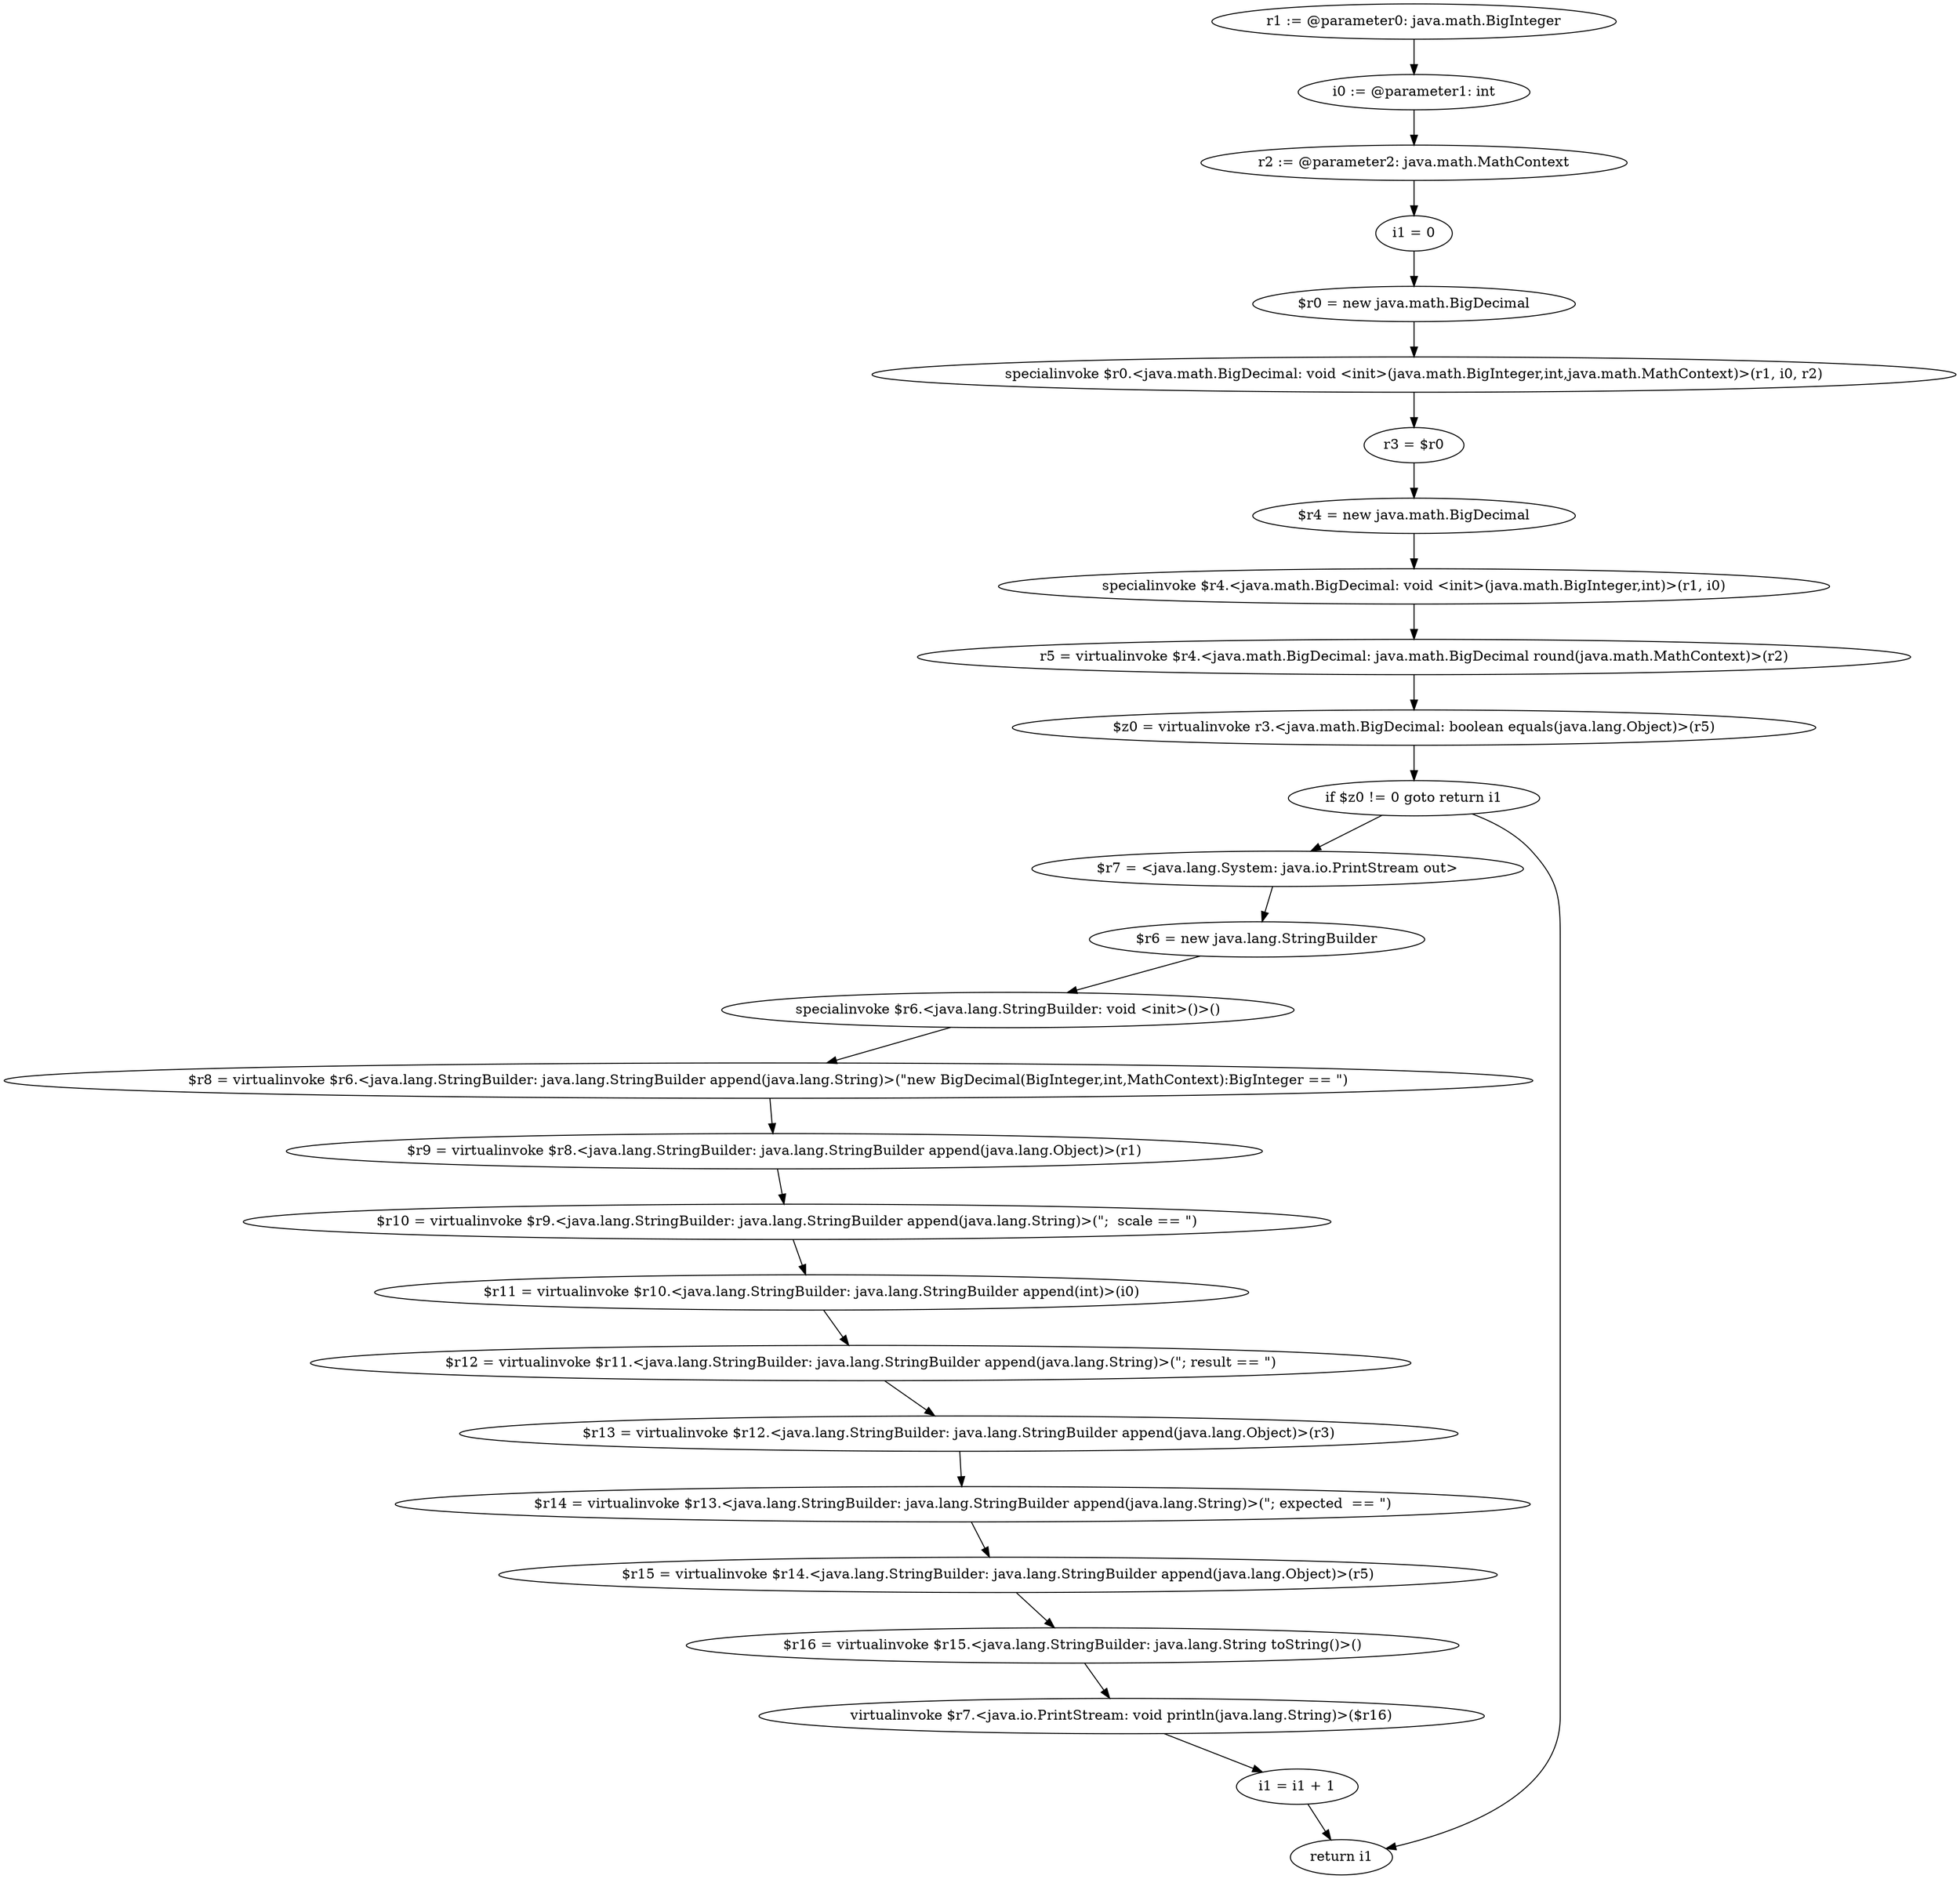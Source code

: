 digraph "unitGraph" {
    "r1 := @parameter0: java.math.BigInteger"
    "i0 := @parameter1: int"
    "r2 := @parameter2: java.math.MathContext"
    "i1 = 0"
    "$r0 = new java.math.BigDecimal"
    "specialinvoke $r0.<java.math.BigDecimal: void <init>(java.math.BigInteger,int,java.math.MathContext)>(r1, i0, r2)"
    "r3 = $r0"
    "$r4 = new java.math.BigDecimal"
    "specialinvoke $r4.<java.math.BigDecimal: void <init>(java.math.BigInteger,int)>(r1, i0)"
    "r5 = virtualinvoke $r4.<java.math.BigDecimal: java.math.BigDecimal round(java.math.MathContext)>(r2)"
    "$z0 = virtualinvoke r3.<java.math.BigDecimal: boolean equals(java.lang.Object)>(r5)"
    "if $z0 != 0 goto return i1"
    "$r7 = <java.lang.System: java.io.PrintStream out>"
    "$r6 = new java.lang.StringBuilder"
    "specialinvoke $r6.<java.lang.StringBuilder: void <init>()>()"
    "$r8 = virtualinvoke $r6.<java.lang.StringBuilder: java.lang.StringBuilder append(java.lang.String)>(\"new BigDecimal(BigInteger,int,MathContext):BigInteger == \")"
    "$r9 = virtualinvoke $r8.<java.lang.StringBuilder: java.lang.StringBuilder append(java.lang.Object)>(r1)"
    "$r10 = virtualinvoke $r9.<java.lang.StringBuilder: java.lang.StringBuilder append(java.lang.String)>(\";  scale == \")"
    "$r11 = virtualinvoke $r10.<java.lang.StringBuilder: java.lang.StringBuilder append(int)>(i0)"
    "$r12 = virtualinvoke $r11.<java.lang.StringBuilder: java.lang.StringBuilder append(java.lang.String)>(\"; result == \")"
    "$r13 = virtualinvoke $r12.<java.lang.StringBuilder: java.lang.StringBuilder append(java.lang.Object)>(r3)"
    "$r14 = virtualinvoke $r13.<java.lang.StringBuilder: java.lang.StringBuilder append(java.lang.String)>(\"; expected  == \")"
    "$r15 = virtualinvoke $r14.<java.lang.StringBuilder: java.lang.StringBuilder append(java.lang.Object)>(r5)"
    "$r16 = virtualinvoke $r15.<java.lang.StringBuilder: java.lang.String toString()>()"
    "virtualinvoke $r7.<java.io.PrintStream: void println(java.lang.String)>($r16)"
    "i1 = i1 + 1"
    "return i1"
    "r1 := @parameter0: java.math.BigInteger"->"i0 := @parameter1: int";
    "i0 := @parameter1: int"->"r2 := @parameter2: java.math.MathContext";
    "r2 := @parameter2: java.math.MathContext"->"i1 = 0";
    "i1 = 0"->"$r0 = new java.math.BigDecimal";
    "$r0 = new java.math.BigDecimal"->"specialinvoke $r0.<java.math.BigDecimal: void <init>(java.math.BigInteger,int,java.math.MathContext)>(r1, i0, r2)";
    "specialinvoke $r0.<java.math.BigDecimal: void <init>(java.math.BigInteger,int,java.math.MathContext)>(r1, i0, r2)"->"r3 = $r0";
    "r3 = $r0"->"$r4 = new java.math.BigDecimal";
    "$r4 = new java.math.BigDecimal"->"specialinvoke $r4.<java.math.BigDecimal: void <init>(java.math.BigInteger,int)>(r1, i0)";
    "specialinvoke $r4.<java.math.BigDecimal: void <init>(java.math.BigInteger,int)>(r1, i0)"->"r5 = virtualinvoke $r4.<java.math.BigDecimal: java.math.BigDecimal round(java.math.MathContext)>(r2)";
    "r5 = virtualinvoke $r4.<java.math.BigDecimal: java.math.BigDecimal round(java.math.MathContext)>(r2)"->"$z0 = virtualinvoke r3.<java.math.BigDecimal: boolean equals(java.lang.Object)>(r5)";
    "$z0 = virtualinvoke r3.<java.math.BigDecimal: boolean equals(java.lang.Object)>(r5)"->"if $z0 != 0 goto return i1";
    "if $z0 != 0 goto return i1"->"$r7 = <java.lang.System: java.io.PrintStream out>";
    "if $z0 != 0 goto return i1"->"return i1";
    "$r7 = <java.lang.System: java.io.PrintStream out>"->"$r6 = new java.lang.StringBuilder";
    "$r6 = new java.lang.StringBuilder"->"specialinvoke $r6.<java.lang.StringBuilder: void <init>()>()";
    "specialinvoke $r6.<java.lang.StringBuilder: void <init>()>()"->"$r8 = virtualinvoke $r6.<java.lang.StringBuilder: java.lang.StringBuilder append(java.lang.String)>(\"new BigDecimal(BigInteger,int,MathContext):BigInteger == \")";
    "$r8 = virtualinvoke $r6.<java.lang.StringBuilder: java.lang.StringBuilder append(java.lang.String)>(\"new BigDecimal(BigInteger,int,MathContext):BigInteger == \")"->"$r9 = virtualinvoke $r8.<java.lang.StringBuilder: java.lang.StringBuilder append(java.lang.Object)>(r1)";
    "$r9 = virtualinvoke $r8.<java.lang.StringBuilder: java.lang.StringBuilder append(java.lang.Object)>(r1)"->"$r10 = virtualinvoke $r9.<java.lang.StringBuilder: java.lang.StringBuilder append(java.lang.String)>(\";  scale == \")";
    "$r10 = virtualinvoke $r9.<java.lang.StringBuilder: java.lang.StringBuilder append(java.lang.String)>(\";  scale == \")"->"$r11 = virtualinvoke $r10.<java.lang.StringBuilder: java.lang.StringBuilder append(int)>(i0)";
    "$r11 = virtualinvoke $r10.<java.lang.StringBuilder: java.lang.StringBuilder append(int)>(i0)"->"$r12 = virtualinvoke $r11.<java.lang.StringBuilder: java.lang.StringBuilder append(java.lang.String)>(\"; result == \")";
    "$r12 = virtualinvoke $r11.<java.lang.StringBuilder: java.lang.StringBuilder append(java.lang.String)>(\"; result == \")"->"$r13 = virtualinvoke $r12.<java.lang.StringBuilder: java.lang.StringBuilder append(java.lang.Object)>(r3)";
    "$r13 = virtualinvoke $r12.<java.lang.StringBuilder: java.lang.StringBuilder append(java.lang.Object)>(r3)"->"$r14 = virtualinvoke $r13.<java.lang.StringBuilder: java.lang.StringBuilder append(java.lang.String)>(\"; expected  == \")";
    "$r14 = virtualinvoke $r13.<java.lang.StringBuilder: java.lang.StringBuilder append(java.lang.String)>(\"; expected  == \")"->"$r15 = virtualinvoke $r14.<java.lang.StringBuilder: java.lang.StringBuilder append(java.lang.Object)>(r5)";
    "$r15 = virtualinvoke $r14.<java.lang.StringBuilder: java.lang.StringBuilder append(java.lang.Object)>(r5)"->"$r16 = virtualinvoke $r15.<java.lang.StringBuilder: java.lang.String toString()>()";
    "$r16 = virtualinvoke $r15.<java.lang.StringBuilder: java.lang.String toString()>()"->"virtualinvoke $r7.<java.io.PrintStream: void println(java.lang.String)>($r16)";
    "virtualinvoke $r7.<java.io.PrintStream: void println(java.lang.String)>($r16)"->"i1 = i1 + 1";
    "i1 = i1 + 1"->"return i1";
}
